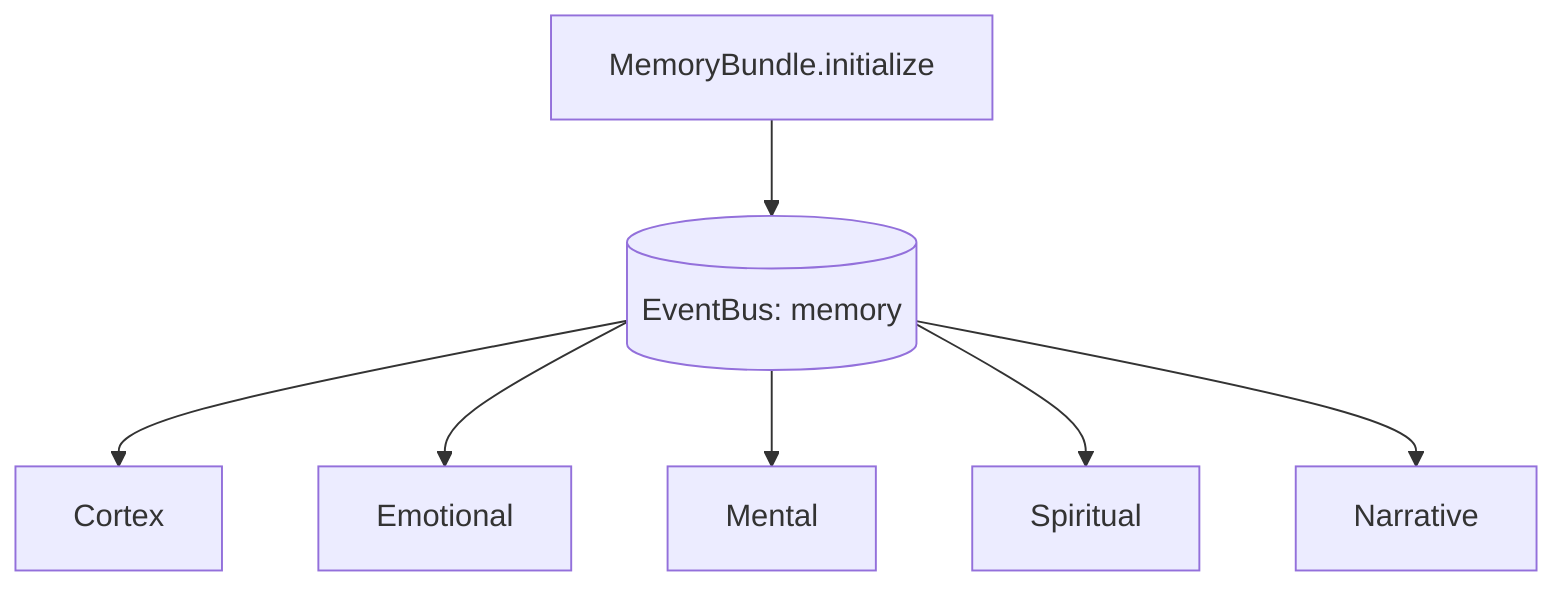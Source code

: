 %% Layer initialization broadcast diagram
%% Version: v1.0.0
%% Last updated: 2025-09-05
graph TD
    MB[MemoryBundle.initialize] --> EB[(EventBus: memory)]
    EB --> Cortex[Cortex]
    EB --> Emotional[Emotional]
    EB --> Mental[Mental]
    EB --> Spiritual[Spiritual]
    EB --> Narrative[Narrative]